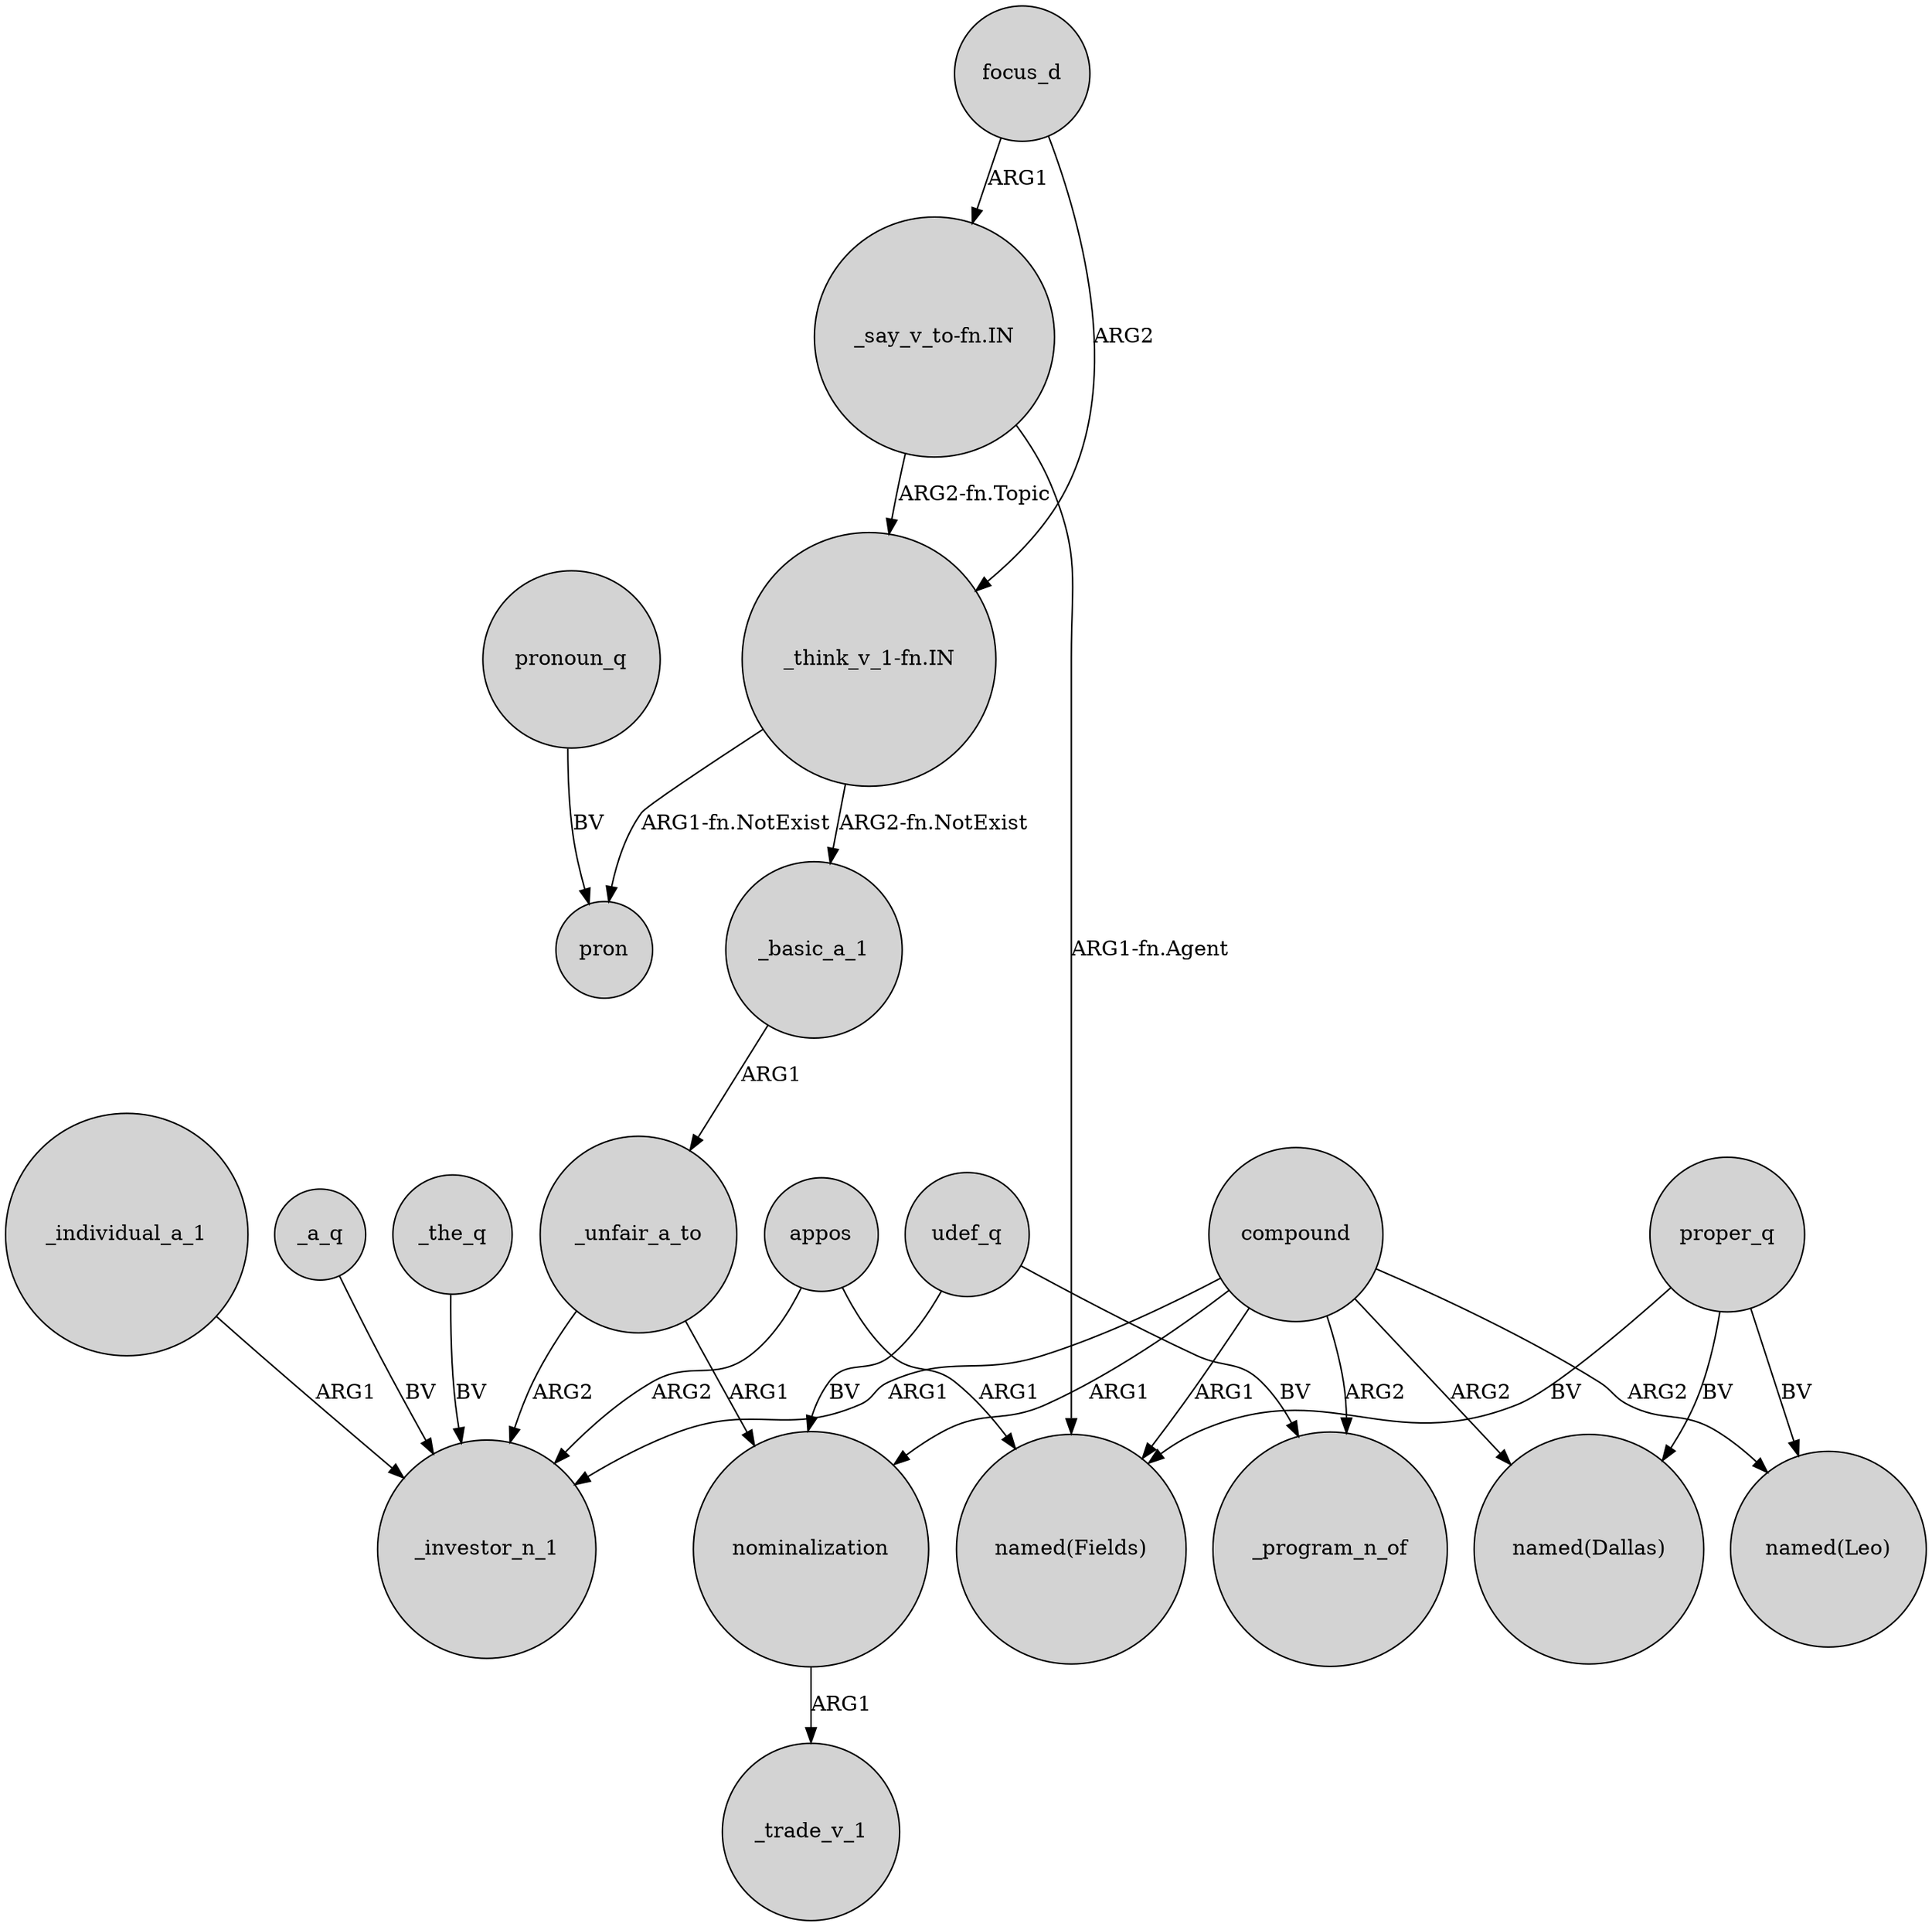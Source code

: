 digraph {
	node [shape=circle style=filled]
	compound -> _program_n_of [label=ARG2]
	"_say_v_to-fn.IN" -> "named(Fields)" [label="ARG1-fn.Agent"]
	focus_d -> "_think_v_1-fn.IN" [label=ARG2]
	"_think_v_1-fn.IN" -> _basic_a_1 [label="ARG2-fn.NotExist"]
	"_think_v_1-fn.IN" -> pron [label="ARG1-fn.NotExist"]
	_the_q -> _investor_n_1 [label=BV]
	udef_q -> _program_n_of [label=BV]
	_unfair_a_to -> _investor_n_1 [label=ARG2]
	compound -> "named(Leo)" [label=ARG2]
	"_say_v_to-fn.IN" -> "_think_v_1-fn.IN" [label="ARG2-fn.Topic"]
	nominalization -> _trade_v_1 [label=ARG1]
	pronoun_q -> pron [label=BV]
	_individual_a_1 -> _investor_n_1 [label=ARG1]
	appos -> "named(Fields)" [label=ARG1]
	proper_q -> "named(Fields)" [label=BV]
	compound -> "named(Dallas)" [label=ARG2]
	udef_q -> nominalization [label=BV]
	compound -> _investor_n_1 [label=ARG1]
	compound -> "named(Fields)" [label=ARG1]
	appos -> _investor_n_1 [label=ARG2]
	proper_q -> "named(Dallas)" [label=BV]
	_basic_a_1 -> _unfair_a_to [label=ARG1]
	proper_q -> "named(Leo)" [label=BV]
	_a_q -> _investor_n_1 [label=BV]
	_unfair_a_to -> nominalization [label=ARG1]
	compound -> nominalization [label=ARG1]
	focus_d -> "_say_v_to-fn.IN" [label=ARG1]
}
